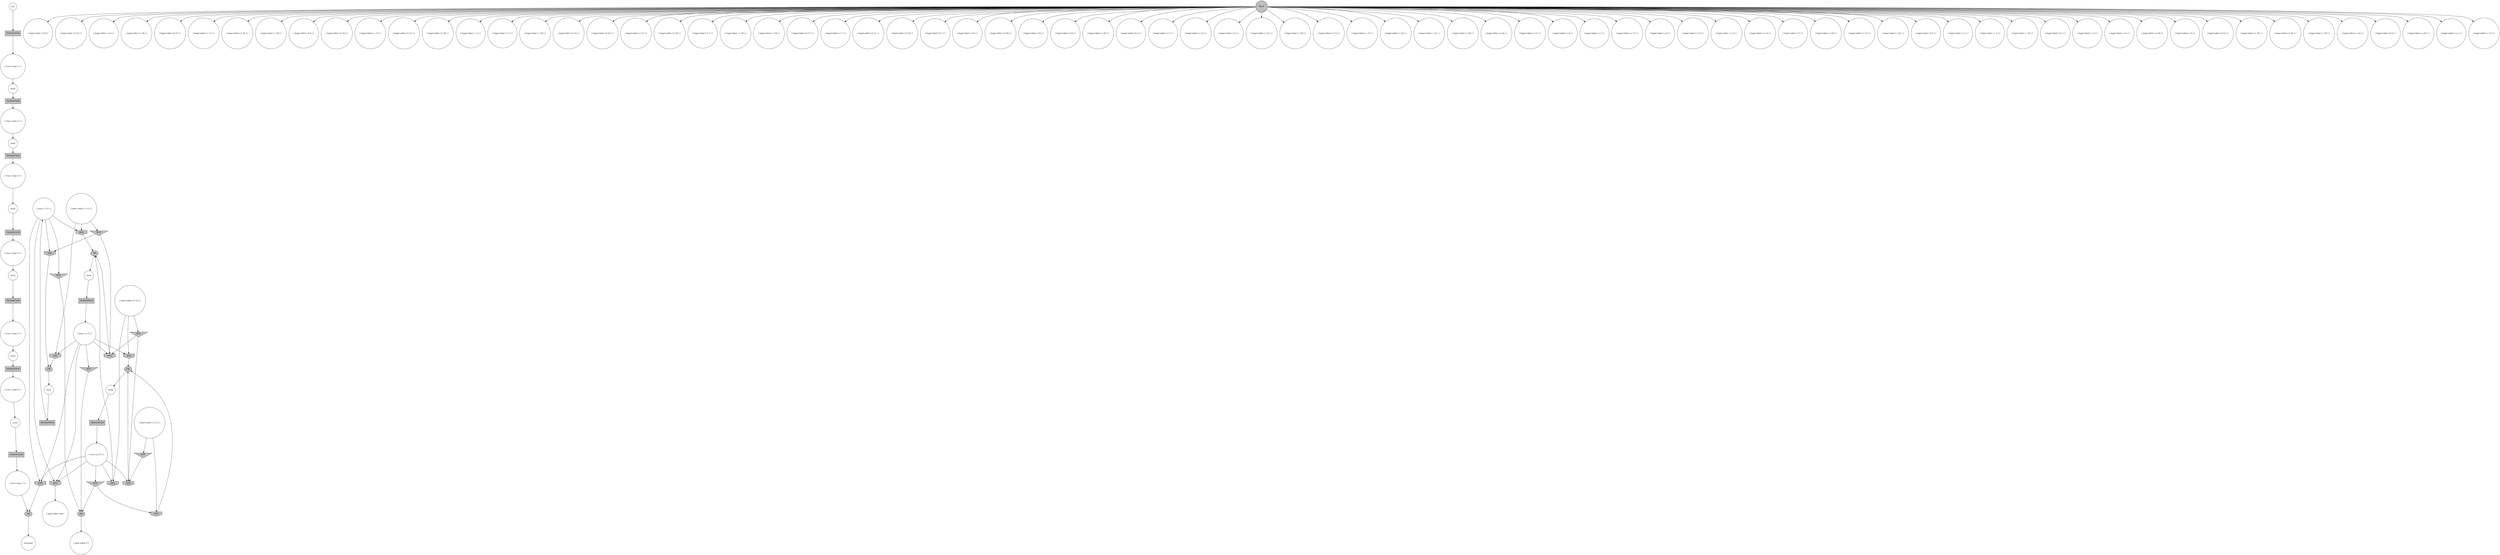 digraph propNet
{
	"@27d74fe1"[shape=box, style= filled, fillcolor=grey, label="TRANSITION"]; "@27d74fe1"->"@b89e54f"; 
	"@6051d019"[shape=circle, style= filled, fillcolor=white, label="( legal robot ( a 8 ) )"]; 
	"@642f4466"[shape=invhouse, style= filled, fillcolor=grey, label="AND"]; "@642f4466"->"@52e3a5be"; 
	"@5bd2db9d"[shape=circle, style= filled, fillcolor=white, label="( legal robot ( b 25 ) )"]; 
	"@8aa0db"[shape=circle, style= filled, fillcolor=white, label="( legal robot ( a 6 ) )"]; 
	"@b191b44"[shape=circle, style= filled, fillcolor=white, label="( legal robot ( c 16 ) )"]; 
	"@35ebb59b"[shape=circle, style= filled, fillcolor=white, label="( legal robot ( b 15 ) )"]; 
	"@2325db54"[shape=circle, style= filled, fillcolor=white, label="init"]; "@2325db54"->"@27d74fe1"; 
	"@289a9010"[shape=invhouse, style= filled, fillcolor=grey, label="AND"]; "@289a9010"->"@38e34a5d"; 
	"@4ed7fe62"[shape=circle, style= filled, fillcolor=white, label="( legal robot ( c 17 ) )"]; 
	"@7d87853d"[shape=circle, style= filled, fillcolor=white, label="( legal robot ( b 16 ) )"]; 
	"@13f5034e"[shape=circle, style= filled, fillcolor=white, label="( legal robot ( c 10 ) )"]; 
	"@7853f51"[shape=ellipse, style= filled, fillcolor=grey, label="OR"]; "@7853f51"->"@40ac4ecc"; 
	"@32053adc"[shape=invtriangle, style= filled, fillcolor=grey, label="NOT"]; "@32053adc"->"@289a9010"; "@32053adc"->"@31229ad9"; 
	"@733443d7"[shape=circle, style= filled, fillcolor=white, label="( true ( step 2 ) )"]; "@733443d7"->"@5b25fa9"; 
	"@75339dd4"[shape=circle, style= filled, fillcolor=white, label="( legal robot ( b 6 ) )"]; 
	"@4d70a5"[shape=circle, style= filled, fillcolor=white, label="( true ( step 7 ) )"]; "@4d70a5"->"@52e3a5be"; 
	"@1a6f7b7e"[shape=circle, style= filled, fillcolor=white, label="( legal robot ( b 14 ) )"]; 
	"@39fe78e3"[shape=circle, style= filled, fillcolor=white, label="( legal robot ( c 13 ) )"]; 
	"@1abd1b9a"[shape=circle, style= filled, fillcolor=white, label="( legal robot ( b 21 ) )"]; 
	"@10e939a2"[shape=circle, style= filled, fillcolor=white, label="( legal robot ( b 18 ) )"]; 
	"@1278332b"[shape=circle, style= filled, fillcolor=white, label="( legal robot ( c 2 ) )"]; 
	"@6f09d67a"[shape=invhouse, style= filled, fillcolor=grey, label="AND"]; "@6f09d67a"->"@6ee6e175"; 
	"@31a30010"[shape=circle, style= filled, fillcolor=white, label="( legal robot ( c 3 ) )"]; 
	"@604ac1f0"[shape=circle, style= filled, fillcolor=white, label="( legal robot ( c 14 ) )"]; 
	"@561767cf"[shape=circle, style= filled, fillcolor=white, label="( legal robot ( b 23 ) )"]; 
	"@51c8803c"[shape=circle, style= filled, fillcolor=white, label="( legal robot ( b 22 ) )"]; 
	"@5b25fa9"[shape=circle, style= filled, fillcolor=white, label="anon"]; "@5b25fa9"->"@2c0c630e"; 
	"@72cd40e7"[shape=circle, style= filled, fillcolor=white, label="( legal robot ( c 11 ) )"]; 
	"@68766240"[shape=box, style= filled, fillcolor=grey, label="TRANSITION"]; "@68766240"->"@24d0100d"; 
	"@535a7118"[shape=circle, style= filled, fillcolor=white, label="( legal robot ( b 10 ) )"]; 
	"@429a00cd"[shape=circle, style= filled, fillcolor=white, label="( legal robot ( b 7 ) )"]; 
	"@3cf25e93"[shape=circle, style= filled, fillcolor=white, label="( legal robot ( c 19 ) )"]; 
	"@62cfc8ab"[shape=circle, style= filled, fillcolor=white, label="( true ( step 3 ) )"]; "@62cfc8ab"->"@7ecdd1b"; 
	"@78a8a2df"[shape=circle, style= filled, fillcolor=white, label="( legal robot ( c 18 ) )"]; 
	"@46789cef"[shape=box, style= filled, fillcolor=grey, label="TRANSITION"]; "@46789cef"->"@5b2b51e8"; 
	"@5c5f4ef9"[shape=circle, style= filled, fillcolor=white, label="( legal robot ( b 17 ) )"]; 
	"@26ede45d"[shape=circle, style= filled, fillcolor=white, label="( legal robot ( c 7 ) )"]; 
	"@38e34a5d"[shape=ellipse, style= filled, fillcolor=grey, label="OR"]; "@38e34a5d"->"@21d09e85"; 
	"@5b2b51e8"[shape=circle, style= filled, fillcolor=white, label="( true ( step 6 ) )"]; "@5b2b51e8"->"@38b3c43a"; 
	"@31b6cb7c"[shape=circle, style= filled, fillcolor=white, label="( legal robot ( b 11 ) )"]; 
	"@2df2a72d"[shape=invhouse, style= filled, fillcolor=grey, label="AND"]; "@2df2a72d"->"@38e34a5d"; 
	"@1e826460"[shape=doublecircle, style= filled, fillcolor=grey, label="TRUE"]; "@1e826460"->"@657009f2"; "@1e826460"->"@413c2238"; "@1e826460"->"@425456d2"; "@1e826460"->"@77fef1f9"; "@1e826460"->"@3c8fd285"; "@1e826460"->"@62d98553"; "@1e826460"->"@6cded47"; "@1e826460"->"@256afa66"; "@1e826460"->"@1a6f7b7e"; "@1e826460"->"@22932c86"; "@1e826460"->"@1db8a9af"; "@1e826460"->"@61fd52e5"; "@1e826460"->"@30f8ece1"; "@1e826460"->"@905269f"; "@1e826460"->"@1d85be99"; "@1e826460"->"@39fe78e3"; "@1e826460"->"@56006d9f"; "@1e826460"->"@4cc7e163"; "@1e826460"->"@6220c586"; "@1e826460"->"@5c5f4ef9"; "@1e826460"->"@1abd1b9a"; "@1e826460"->"@72cd40e7"; "@1e826460"->"@425a94f1"; "@1e826460"->"@762d3b03"; "@1e826460"->"@1e33c31c"; "@1e826460"->"@26ede45d"; "@1e826460"->"@44be4a0f"; "@1e826460"->"@2420eb92"; "@1e826460"->"@5efc0dd"; "@1e826460"->"@31a30010"; "@1e826460"->"@4ed7fe62"; "@1e826460"->"@28266c9f"; "@1e826460"->"@604ac1f0"; "@1e826460"->"@7d87853d"; "@1e826460"->"@13f5034e"; "@1e826460"->"@580cd4b2"; "@1e826460"->"@6bb0cdf0"; "@1e826460"->"@535a7118"; "@1e826460"->"@54a8836c"; "@1e826460"->"@2edda11a"; "@1e826460"->"@6051d019"; "@1e826460"->"@31b6cb7c"; "@1e826460"->"@10e939a2"; "@1e826460"->"@7ce6612d"; "@1e826460"->"@4003edce"; "@1e826460"->"@5bd2db9d"; "@1e826460"->"@68d5c585"; "@1e826460"->"@8aa0db"; "@1e826460"->"@67328460"; "@1e826460"->"@2fe4b4b6"; "@1e826460"->"@1278332b"; "@1e826460"->"@429a00cd"; "@1e826460"->"@561767cf"; "@1e826460"->"@b191b44"; "@1e826460"->"@3cf25e93"; "@1e826460"->"@75339dd4"; "@1e826460"->"@755f70b6"; "@1e826460"->"@1b6e1405"; "@1e826460"->"@f9da270"; "@1e826460"->"@60c6d42b"; "@1e826460"->"@7e1788fa"; "@1e826460"->"@3a1750f8"; "@1e826460"->"@7f72a902"; "@1e826460"->"@75c2cbb2"; "@1e826460"->"@35ebb59b"; "@1e826460"->"@22c3c4b1"; "@1e826460"->"@51c8803c"; "@1e826460"->"@52253d6"; "@1e826460"->"@42f18485"; "@1e826460"->"@7bd05fa7"; "@1e826460"->"@78a8a2df"; "@1e826460"->"@62a2565a"; "@1e826460"->"@399a16e2"; "@1e826460"->"@65a10e5d"; "@1e826460"->"@1c40f83d"; 
	"@3a1750f8"[shape=circle, style= filled, fillcolor=white, label="( legal robot ( a 20 ) )"]; 
	"@7ecdd1b"[shape=circle, style= filled, fillcolor=white, label="anon"]; "@7ecdd1b"->"@725f8c13"; 
	"@413c2238"[shape=circle, style= filled, fillcolor=white, label="( legal robot ( b 1 ) )"]; 
	"@2942d244"[shape=ellipse, style= filled, fillcolor=grey, label="OR"]; "@2942d244"->"@7d93211"; 
	"@63efb0fa"[shape=circle, style= filled, fillcolor=white, label="( true ( step 5 ) )"]; "@63efb0fa"->"@57249b28"; 
	"@61fd52e5"[shape=circle, style= filled, fillcolor=white, label="( legal robot ( a 5 ) )"]; 
	"@1d85be99"[shape=circle, style= filled, fillcolor=white, label="( legal robot ( b 13 ) )"]; 
	"@7fba9499"[shape=invtriangle, style= filled, fillcolor=grey, label="NOT"]; "@7fba9499"->"@7853f51"; "@7fba9499"->"@5dca2bf1"; 
	"@1a75315b"[shape=box, style= filled, fillcolor=grey, label="TRANSITION"]; "@1a75315b"->"@6d3bf80e"; 
	"@67328460"[shape=circle, style= filled, fillcolor=white, label="( legal robot ( b 5 ) )"]; 
	"@2fe4b4b6"[shape=circle, style= filled, fillcolor=white, label="( legal robot ( a 2 ) )"]; 
	"@6eefedbc"[shape=circle, style= filled, fillcolor=white, label="anon"]; "@6eefedbc"->"@68766240"; 
	"@20130346"[shape=ellipse, style= filled, fillcolor=grey, label="OR"]; "@20130346"->"@6eefedbc"; 
	"@5f35e8c"[shape=circle, style= filled, fillcolor=white, label="( does robot ( b 13 ) )"]; "@5f35e8c"->"@15a491a2"; "@5f35e8c"->"@cc9c883"; "@5f35e8c"->"@2df2a72d"; 
	"@6cded47"[shape=circle, style= filled, fillcolor=white, label="( legal robot ( a 16 ) )"]; 
	"@44e7cf71"[shape=circle, style= filled, fillcolor=white, label="( true ( step 4 ) )"]; "@44e7cf71"->"@16e6a530"; 
	"@56006d9f"[shape=circle, style= filled, fillcolor=white, label="( legal robot ( c 15 ) )"]; 
	"@75c3ee6c"[shape=circle, style= filled, fillcolor=white, label="( does robot ( a 13 ) )"]; "@75c3ee6c"->"@49c53fc5"; "@75c3ee6c"->"@5dca2bf1"; 
	"@16e6a530"[shape=circle, style= filled, fillcolor=white, label="anon"]; "@16e6a530"->"@a687f53"; 
	"@4b81586b"[shape=invhouse, style= filled, fillcolor=grey, label="AND"]; "@4b81586b"->"@38e34a5d"; 
	"@31229ad9"[shape=invhouse, style= filled, fillcolor=grey, label="AND"]; "@31229ad9"->"@20130346"; 
	"@65a10e5d"[shape=circle, style= filled, fillcolor=white, label="( legal robot ( a 1 ) )"]; 
	"@15a491a2"[shape=invtriangle, style= filled, fillcolor=grey, label="NOT"]; "@15a491a2"->"@66cea39d"; "@15a491a2"->"@289a9010"; 
	"@57249b28"[shape=circle, style= filled, fillcolor=white, label="anon"]; "@57249b28"->"@46789cef"; 
	"@1db8a9af"[shape=circle, style= filled, fillcolor=white, label="( legal robot ( a 25 ) )"]; 
	"@30f8ece1"[shape=circle, style= filled, fillcolor=white, label="( legal robot ( a 22 ) )"]; 
	"@1cb6188c"[shape=invtriangle, style= filled, fillcolor=grey, label="NOT"]; "@1cb6188c"->"@7853f51"; 
	"@cc9c883"[shape=invhouse, style= filled, fillcolor=grey, label="AND"]; "@cc9c883"->"@2942d244"; 
	"@7bd05fa7"[shape=circle, style= filled, fillcolor=white, label="( legal robot ( c 22 ) )"]; 
	"@1c40f83d"[shape=circle, style= filled, fillcolor=white, label="( legal robot ( c 12 ) )"]; 
	"@657009f2"[shape=circle, style= filled, fillcolor=white, label="( legal robot ( b 19 ) )"]; 
	"@425456d2"[shape=circle, style= filled, fillcolor=white, label="( legal robot ( b 8 ) )"]; 
	"@38b3c43a"[shape=circle, style= filled, fillcolor=white, label="anon"]; "@38b3c43a"->"@540353eb"; 
	"@28266c9f"[shape=circle, style= filled, fillcolor=white, label="( legal robot ( a 9 ) )"]; 
	"@580cd4b2"[shape=circle, style= filled, fillcolor=white, label="( legal robot ( a 13 ) )"]; 
	"@24d0100d"[shape=circle, style= filled, fillcolor=white, label="( true ( r 13 ) )"]; "@24d0100d"->"@6f09d67a"; "@24d0100d"->"@4b119fe2"; "@24d0100d"->"@642f4466"; "@24d0100d"->"@4b81586b"; "@24d0100d"->"@31229ad9"; 
	"@339cbf7f"[shape=circle, style= filled, fillcolor=white, label="( does robot ( c 13 ) )"]; "@339cbf7f"->"@2ac684e3"; "@339cbf7f"->"@32053adc"; "@339cbf7f"->"@4b81586b"; 
	"@60c6d42b"[shape=circle, style= filled, fillcolor=white, label="( legal robot ( a 3 ) )"]; 
	"@4b119fe2"[shape=invtriangle, style= filled, fillcolor=grey, label="NOT"]; "@4b119fe2"->"@7853f51"; 
	"@62a2565a"[shape=circle, style= filled, fillcolor=white, label="( legal robot ( b 4 ) )"]; 
	"@762d3b03"[shape=circle, style= filled, fillcolor=white, label="( legal robot ( a 24 ) )"]; 
	"@1e33c31c"[shape=circle, style= filled, fillcolor=white, label="( legal robot ( a 11 ) )"]; 
	"@5efc0dd"[shape=circle, style= filled, fillcolor=white, label="( legal robot ( a 17 ) )"]; 
	"@6d3bf80e"[shape=circle, style= filled, fillcolor=white, label="( true ( q 13 ) )"]; "@6d3bf80e"->"@6f09d67a"; "@6d3bf80e"->"@2ac684e3"; "@6d3bf80e"->"@642f4466"; "@6d3bf80e"->"@289a9010"; "@6d3bf80e"->"@1cb6188c"; "@6d3bf80e"->"@cc9c883"; 
	"@a687f53"[shape=box, style= filled, fillcolor=grey, label="TRANSITION"]; "@a687f53"->"@63efb0fa"; 
	"@22256f1a"[shape=box, style= filled, fillcolor=grey, label="TRANSITION"]; "@22256f1a"->"@733443d7"; 
	"@68d5c585"[shape=circle, style= filled, fillcolor=white, label="( legal robot ( a 21 ) )"]; 
	"@66cea39d"[shape=invhouse, style= filled, fillcolor=grey, label="AND"]; "@66cea39d"->"@2942d244"; 
	"@14162940"[shape=circle, style= filled, fillcolor=white, label="terminal"]; 
	"@4cc7e163"[shape=circle, style= filled, fillcolor=white, label="( legal robot ( c 24 ) )"]; 
	"@7d93211"[shape=circle, style= filled, fillcolor=white, label="anon"]; "@7d93211"->"@660df854"; 
	"@7ce6612d"[shape=circle, style= filled, fillcolor=white, label="( legal robot ( a 19 ) )"]; 
	"@4003edce"[shape=circle, style= filled, fillcolor=white, label="( legal robot ( c 23 ) )"]; 
	"@755f70b6"[shape=circle, style= filled, fillcolor=white, label="( legal robot ( c 4 ) )"]; 
	"@f9da270"[shape=circle, style= filled, fillcolor=white, label="( legal robot ( b 3 ) )"]; 
	"@2665239b"[shape=circle, style= filled, fillcolor=white, label="( true ( p 13 ) )"]; "@2665239b"->"@6f09d67a"; "@2665239b"->"@7fba9499"; "@2665239b"->"@66cea39d"; "@2665239b"->"@642f4466"; "@2665239b"->"@2df2a72d"; 
	"@49c53fc5"[shape=invtriangle, style= filled, fillcolor=grey, label="NOT"]; "@49c53fc5"->"@66cea39d"; 
	"@77fef1f9"[shape=circle, style= filled, fillcolor=white, label="( legal robot ( b 20 ) )"]; 
	"@3c8fd285"[shape=circle, style= filled, fillcolor=white, label="( legal robot ( c 8 ) )"]; 
	"@22932c86"[shape=circle, style= filled, fillcolor=white, label="( legal robot ( c 5 ) )"]; 
	"@2ac684e3"[shape=invhouse, style= filled, fillcolor=grey, label="AND"]; "@2ac684e3"->"@20130346"; 
	"@5dca2bf1"[shape=invhouse, style= filled, fillcolor=grey, label="AND"]; "@5dca2bf1"->"@2942d244"; 
	"@6bb0cdf0"[shape=circle, style= filled, fillcolor=white, label="( legal robot ( a 15 ) )"]; 
	"@725f8c13"[shape=box, style= filled, fillcolor=grey, label="TRANSITION"]; "@725f8c13"->"@44e7cf71"; 
	"@660df854"[shape=box, style= filled, fillcolor=grey, label="TRANSITION"]; "@660df854"->"@2665239b"; 
	"@40ac4ecc"[shape=circle, style= filled, fillcolor=white, label="( goal robot 0 )"]; 
	"@7f72a902"[shape=circle, style= filled, fillcolor=white, label="( legal robot ( c 9 ) )"]; 
	"@75c2cbb2"[shape=circle, style= filled, fillcolor=white, label="( legal robot ( b 12 ) )"]; 
	"@22c3c4b1"[shape=circle, style= filled, fillcolor=white, label="( legal robot ( a 18 ) )"]; 
	"@42f18485"[shape=circle, style= filled, fillcolor=white, label="( legal robot ( a 10 ) )"]; 
	"@425a94f1"[shape=circle, style= filled, fillcolor=white, label="( legal robot ( a 14 ) )"]; 
	"@44be4a0f"[shape=circle, style= filled, fillcolor=white, label="( legal robot ( c 6 ) )"]; 
	"@b89e54f"[shape=circle, style= filled, fillcolor=white, label="( true ( step 1 ) )"]; "@b89e54f"->"@5c88b18"; 
	"@5c88b18"[shape=circle, style= filled, fillcolor=white, label="anon"]; "@5c88b18"->"@22256f1a"; 
	"@7e1788fa"[shape=circle, style= filled, fillcolor=white, label="( legal robot ( a 4 ) )"]; 
	"@52253d6"[shape=circle, style= filled, fillcolor=white, label="( legal robot ( b 24 ) )"]; 
	"@2c0c630e"[shape=box, style= filled, fillcolor=grey, label="TRANSITION"]; "@2c0c630e"->"@62cfc8ab"; 
	"@256afa66"[shape=circle, style= filled, fillcolor=white, label="( legal robot ( b 2 ) )"]; 
	"@21d09e85"[shape=circle, style= filled, fillcolor=white, label="anon"]; "@21d09e85"->"@1a75315b"; 
	"@52e3a5be"[shape=ellipse, style= filled, fillcolor=grey, label="OR"]; "@52e3a5be"->"@14162940"; 
	"@1b6e1405"[shape=circle, style= filled, fillcolor=white, label="( legal robot ( c 25 ) )"]; 
	"@399a16e2"[shape=circle, style= filled, fillcolor=white, label="( legal robot ( a 23 ) )"]; 
	"@62d98553"[shape=circle, style= filled, fillcolor=white, label="( legal robot ( b 9 ) )"]; 
	"@6ee6e175"[shape=circle, style= filled, fillcolor=white, label="( goal robot 100 )"]; 
	"@905269f"[shape=circle, style= filled, fillcolor=white, label="( legal robot ( c 20 ) )"]; 
	"@6220c586"[shape=circle, style= filled, fillcolor=white, label="( legal robot ( c 21 ) )"]; 
	"@2420eb92"[shape=circle, style= filled, fillcolor=white, label="( legal robot ( c 1 ) )"]; 
	"@54a8836c"[shape=circle, style= filled, fillcolor=white, label="( legal robot ( a 12 ) )"]; 
	"@2edda11a"[shape=circle, style= filled, fillcolor=white, label="( legal robot ( a 7 ) )"]; 
	"@540353eb"[shape=box, style= filled, fillcolor=grey, label="TRANSITION"]; "@540353eb"->"@4d70a5"; 
}